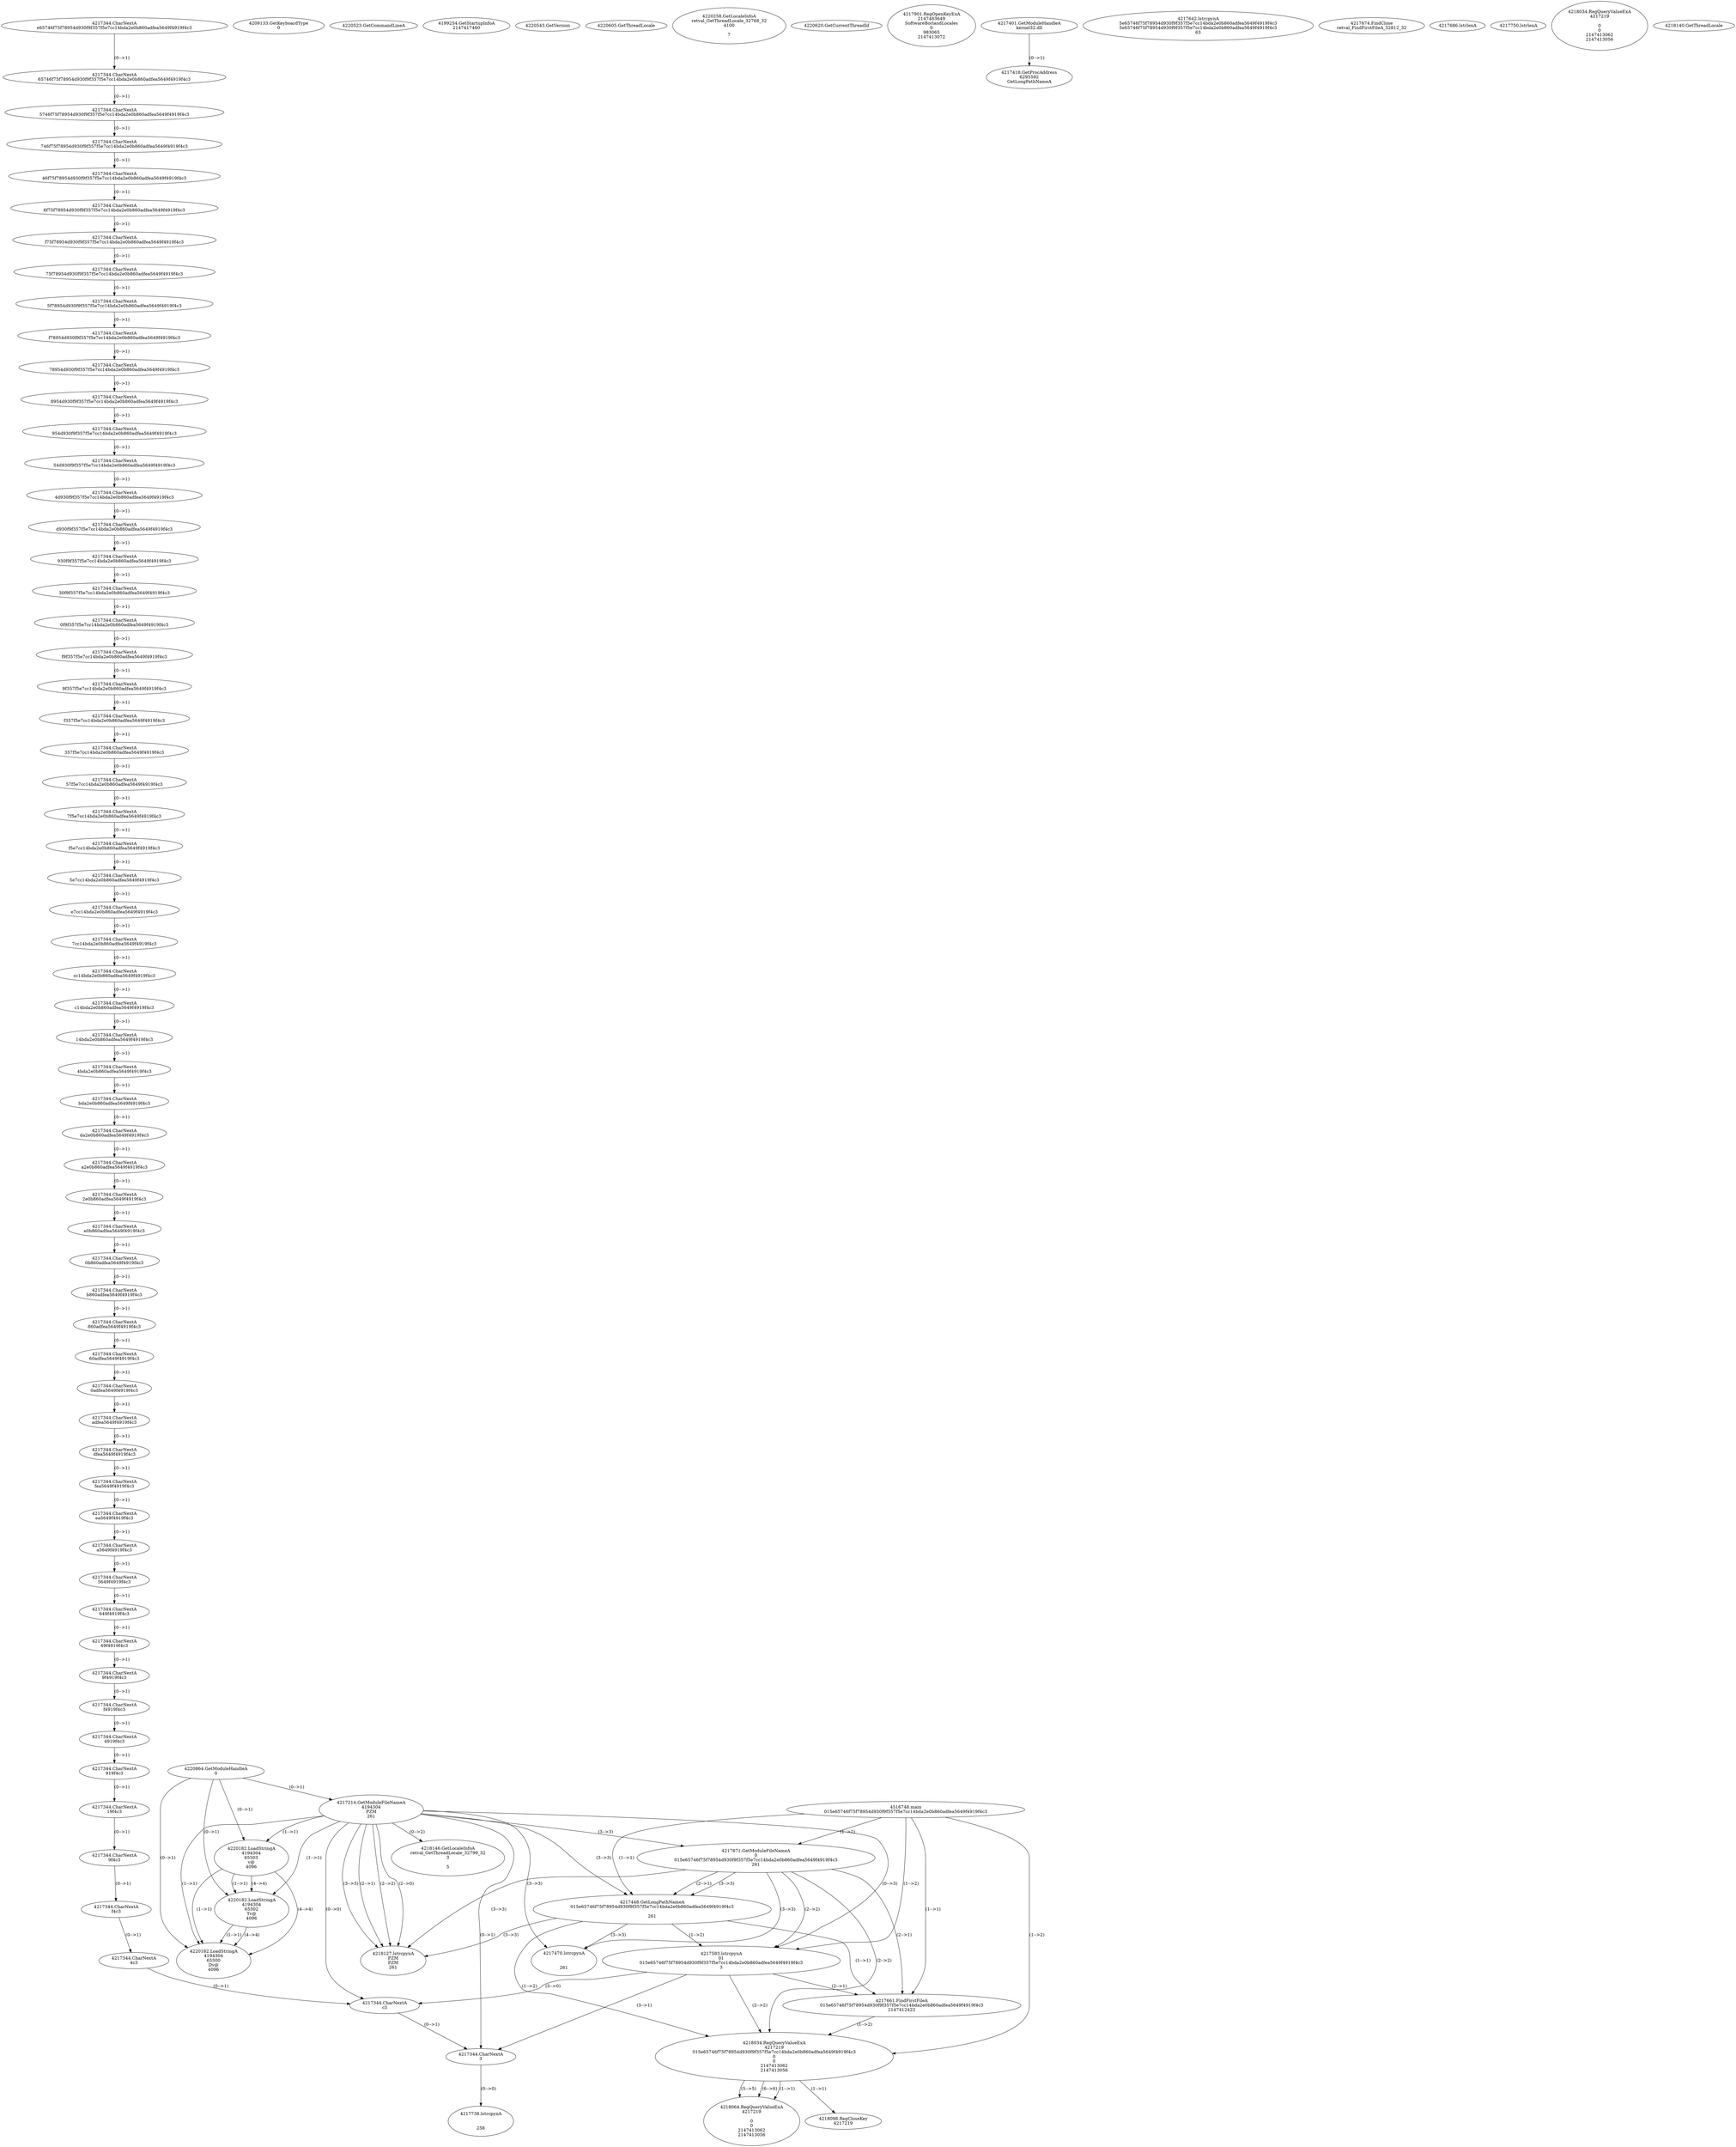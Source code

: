 // Global SCDG with merge call
digraph {
	0 [label="4516748.main
015e65746f75f78954d930f9f357f5e7cc14bda2e0b860adfea5649f4919f4c3"]
	1 [label="4220864.GetModuleHandleA
0"]
	2 [label="4209133.GetKeyboardType
0"]
	3 [label="4220523.GetCommandLineA
"]
	4 [label="4199254.GetStartupInfoA
2147417460"]
	5 [label="4220543.GetVersion
"]
	6 [label="4220605.GetThreadLocale
"]
	7 [label="4220258.GetLocaleInfoA
retval_GetThreadLocale_32768_32
4100

7"]
	8 [label="4220620.GetCurrentThreadId
"]
	9 [label="4217214.GetModuleFileNameA
4194304
PZM
261"]
	1 -> 9 [label="(0-->1)"]
	10 [label="4217871.GetModuleFileNameA
0
015e65746f75f78954d930f9f357f5e7cc14bda2e0b860adfea5649f4919f4c3
261"]
	0 -> 10 [label="(1-->2)"]
	9 -> 10 [label="(3-->3)"]
	11 [label="4217901.RegOpenKeyExA
2147483649
Software\Borland\Locales
0
983065
2147413072"]
	12 [label="4217401.GetModuleHandleA
kernel32.dll"]
	13 [label="4217418.GetProcAddress
6295592
GetLongPathNameA"]
	12 -> 13 [label="(0-->1)"]
	14 [label="4217448.GetLongPathNameA
015e65746f75f78954d930f9f357f5e7cc14bda2e0b860adfea5649f4919f4c3

261"]
	0 -> 14 [label="(1-->1)"]
	10 -> 14 [label="(2-->1)"]
	9 -> 14 [label="(3-->3)"]
	10 -> 14 [label="(3-->3)"]
	15 [label="4217583.lstrcpynA
01
015e65746f75f78954d930f9f357f5e7cc14bda2e0b860adfea5649f4919f4c3
3"]
	0 -> 15 [label="(1-->2)"]
	10 -> 15 [label="(2-->2)"]
	14 -> 15 [label="(1-->2)"]
	9 -> 15 [label="(0-->3)"]
	16 [label="4217344.CharNextA
e65746f75f78954d930f9f357f5e7cc14bda2e0b860adfea5649f4919f4c3"]
	17 [label="4217344.CharNextA
65746f75f78954d930f9f357f5e7cc14bda2e0b860adfea5649f4919f4c3"]
	16 -> 17 [label="(0-->1)"]
	18 [label="4217344.CharNextA
5746f75f78954d930f9f357f5e7cc14bda2e0b860adfea5649f4919f4c3"]
	17 -> 18 [label="(0-->1)"]
	19 [label="4217344.CharNextA
746f75f78954d930f9f357f5e7cc14bda2e0b860adfea5649f4919f4c3"]
	18 -> 19 [label="(0-->1)"]
	20 [label="4217344.CharNextA
46f75f78954d930f9f357f5e7cc14bda2e0b860adfea5649f4919f4c3"]
	19 -> 20 [label="(0-->1)"]
	21 [label="4217344.CharNextA
6f75f78954d930f9f357f5e7cc14bda2e0b860adfea5649f4919f4c3"]
	20 -> 21 [label="(0-->1)"]
	22 [label="4217344.CharNextA
f75f78954d930f9f357f5e7cc14bda2e0b860adfea5649f4919f4c3"]
	21 -> 22 [label="(0-->1)"]
	23 [label="4217344.CharNextA
75f78954d930f9f357f5e7cc14bda2e0b860adfea5649f4919f4c3"]
	22 -> 23 [label="(0-->1)"]
	24 [label="4217344.CharNextA
5f78954d930f9f357f5e7cc14bda2e0b860adfea5649f4919f4c3"]
	23 -> 24 [label="(0-->1)"]
	25 [label="4217344.CharNextA
f78954d930f9f357f5e7cc14bda2e0b860adfea5649f4919f4c3"]
	24 -> 25 [label="(0-->1)"]
	26 [label="4217344.CharNextA
78954d930f9f357f5e7cc14bda2e0b860adfea5649f4919f4c3"]
	25 -> 26 [label="(0-->1)"]
	27 [label="4217344.CharNextA
8954d930f9f357f5e7cc14bda2e0b860adfea5649f4919f4c3"]
	26 -> 27 [label="(0-->1)"]
	28 [label="4217344.CharNextA
954d930f9f357f5e7cc14bda2e0b860adfea5649f4919f4c3"]
	27 -> 28 [label="(0-->1)"]
	29 [label="4217344.CharNextA
54d930f9f357f5e7cc14bda2e0b860adfea5649f4919f4c3"]
	28 -> 29 [label="(0-->1)"]
	30 [label="4217344.CharNextA
4d930f9f357f5e7cc14bda2e0b860adfea5649f4919f4c3"]
	29 -> 30 [label="(0-->1)"]
	31 [label="4217344.CharNextA
d930f9f357f5e7cc14bda2e0b860adfea5649f4919f4c3"]
	30 -> 31 [label="(0-->1)"]
	32 [label="4217344.CharNextA
930f9f357f5e7cc14bda2e0b860adfea5649f4919f4c3"]
	31 -> 32 [label="(0-->1)"]
	33 [label="4217344.CharNextA
30f9f357f5e7cc14bda2e0b860adfea5649f4919f4c3"]
	32 -> 33 [label="(0-->1)"]
	34 [label="4217344.CharNextA
0f9f357f5e7cc14bda2e0b860adfea5649f4919f4c3"]
	33 -> 34 [label="(0-->1)"]
	35 [label="4217344.CharNextA
f9f357f5e7cc14bda2e0b860adfea5649f4919f4c3"]
	34 -> 35 [label="(0-->1)"]
	36 [label="4217344.CharNextA
9f357f5e7cc14bda2e0b860adfea5649f4919f4c3"]
	35 -> 36 [label="(0-->1)"]
	37 [label="4217344.CharNextA
f357f5e7cc14bda2e0b860adfea5649f4919f4c3"]
	36 -> 37 [label="(0-->1)"]
	38 [label="4217344.CharNextA
357f5e7cc14bda2e0b860adfea5649f4919f4c3"]
	37 -> 38 [label="(0-->1)"]
	39 [label="4217344.CharNextA
57f5e7cc14bda2e0b860adfea5649f4919f4c3"]
	38 -> 39 [label="(0-->1)"]
	40 [label="4217344.CharNextA
7f5e7cc14bda2e0b860adfea5649f4919f4c3"]
	39 -> 40 [label="(0-->1)"]
	41 [label="4217344.CharNextA
f5e7cc14bda2e0b860adfea5649f4919f4c3"]
	40 -> 41 [label="(0-->1)"]
	42 [label="4217344.CharNextA
5e7cc14bda2e0b860adfea5649f4919f4c3"]
	41 -> 42 [label="(0-->1)"]
	43 [label="4217344.CharNextA
e7cc14bda2e0b860adfea5649f4919f4c3"]
	42 -> 43 [label="(0-->1)"]
	44 [label="4217344.CharNextA
7cc14bda2e0b860adfea5649f4919f4c3"]
	43 -> 44 [label="(0-->1)"]
	45 [label="4217344.CharNextA
cc14bda2e0b860adfea5649f4919f4c3"]
	44 -> 45 [label="(0-->1)"]
	46 [label="4217344.CharNextA
c14bda2e0b860adfea5649f4919f4c3"]
	45 -> 46 [label="(0-->1)"]
	47 [label="4217344.CharNextA
14bda2e0b860adfea5649f4919f4c3"]
	46 -> 47 [label="(0-->1)"]
	48 [label="4217344.CharNextA
4bda2e0b860adfea5649f4919f4c3"]
	47 -> 48 [label="(0-->1)"]
	49 [label="4217344.CharNextA
bda2e0b860adfea5649f4919f4c3"]
	48 -> 49 [label="(0-->1)"]
	50 [label="4217344.CharNextA
da2e0b860adfea5649f4919f4c3"]
	49 -> 50 [label="(0-->1)"]
	51 [label="4217344.CharNextA
a2e0b860adfea5649f4919f4c3"]
	50 -> 51 [label="(0-->1)"]
	52 [label="4217344.CharNextA
2e0b860adfea5649f4919f4c3"]
	51 -> 52 [label="(0-->1)"]
	53 [label="4217344.CharNextA
e0b860adfea5649f4919f4c3"]
	52 -> 53 [label="(0-->1)"]
	54 [label="4217344.CharNextA
0b860adfea5649f4919f4c3"]
	53 -> 54 [label="(0-->1)"]
	55 [label="4217344.CharNextA
b860adfea5649f4919f4c3"]
	54 -> 55 [label="(0-->1)"]
	56 [label="4217344.CharNextA
860adfea5649f4919f4c3"]
	55 -> 56 [label="(0-->1)"]
	57 [label="4217344.CharNextA
60adfea5649f4919f4c3"]
	56 -> 57 [label="(0-->1)"]
	58 [label="4217344.CharNextA
0adfea5649f4919f4c3"]
	57 -> 58 [label="(0-->1)"]
	59 [label="4217344.CharNextA
adfea5649f4919f4c3"]
	58 -> 59 [label="(0-->1)"]
	60 [label="4217344.CharNextA
dfea5649f4919f4c3"]
	59 -> 60 [label="(0-->1)"]
	61 [label="4217344.CharNextA
fea5649f4919f4c3"]
	60 -> 61 [label="(0-->1)"]
	62 [label="4217344.CharNextA
ea5649f4919f4c3"]
	61 -> 62 [label="(0-->1)"]
	63 [label="4217344.CharNextA
a5649f4919f4c3"]
	62 -> 63 [label="(0-->1)"]
	64 [label="4217344.CharNextA
5649f4919f4c3"]
	63 -> 64 [label="(0-->1)"]
	65 [label="4217344.CharNextA
649f4919f4c3"]
	64 -> 65 [label="(0-->1)"]
	66 [label="4217344.CharNextA
49f4919f4c3"]
	65 -> 66 [label="(0-->1)"]
	67 [label="4217344.CharNextA
9f4919f4c3"]
	66 -> 67 [label="(0-->1)"]
	68 [label="4217344.CharNextA
f4919f4c3"]
	67 -> 68 [label="(0-->1)"]
	69 [label="4217344.CharNextA
4919f4c3"]
	68 -> 69 [label="(0-->1)"]
	70 [label="4217344.CharNextA
919f4c3"]
	69 -> 70 [label="(0-->1)"]
	71 [label="4217344.CharNextA
19f4c3"]
	70 -> 71 [label="(0-->1)"]
	72 [label="4217344.CharNextA
9f4c3"]
	71 -> 72 [label="(0-->1)"]
	73 [label="4217344.CharNextA
f4c3"]
	72 -> 73 [label="(0-->1)"]
	74 [label="4217344.CharNextA
4c3"]
	73 -> 74 [label="(0-->1)"]
	75 [label="4217344.CharNextA
c3"]
	74 -> 75 [label="(0-->1)"]
	9 -> 75 [label="(0-->0)"]
	15 -> 75 [label="(3-->0)"]
	76 [label="4217344.CharNextA
3"]
	9 -> 76 [label="(0-->1)"]
	15 -> 76 [label="(3-->1)"]
	75 -> 76 [label="(0-->1)"]
	77 [label="4217642.lstrcpynA
5e65746f75f78954d930f9f357f5e7cc14bda2e0b860adfea5649f4919f4c3
5e65746f75f78954d930f9f357f5e7cc14bda2e0b860adfea5649f4919f4c3
63"]
	78 [label="4217661.FindFirstFileA
015e65746f75f78954d930f9f357f5e7cc14bda2e0b860adfea5649f4919f4c3
2147412422"]
	0 -> 78 [label="(1-->1)"]
	10 -> 78 [label="(2-->1)"]
	14 -> 78 [label="(1-->1)"]
	15 -> 78 [label="(2-->1)"]
	79 [label="4218034.RegQueryValueExA
4217219
015e65746f75f78954d930f9f357f5e7cc14bda2e0b860adfea5649f4919f4c3
0
0
2147413062
2147413056"]
	0 -> 79 [label="(1-->2)"]
	10 -> 79 [label="(2-->2)"]
	14 -> 79 [label="(1-->2)"]
	15 -> 79 [label="(2-->2)"]
	78 -> 79 [label="(1-->2)"]
	80 [label="4218098.RegCloseKey
4217219"]
	79 -> 80 [label="(1-->1)"]
	81 [label="4218127.lstrcpynA
PZM
PZM
261"]
	9 -> 81 [label="(2-->1)"]
	9 -> 81 [label="(2-->2)"]
	9 -> 81 [label="(3-->3)"]
	10 -> 81 [label="(3-->3)"]
	14 -> 81 [label="(3-->3)"]
	9 -> 81 [label="(2-->0)"]
	82 [label="4218064.RegQueryValueExA
4217219

0
0
2147413062
2147413056"]
	79 -> 82 [label="(1-->1)"]
	79 -> 82 [label="(5-->5)"]
	79 -> 82 [label="(6-->6)"]
	83 [label="4217674.FindClose
retval_FindFirstFileA_32812_32"]
	84 [label="4217686.lstrlenA
"]
	85 [label="4217738.lstrcpynA


258"]
	76 -> 85 [label="(0-->0)"]
	86 [label="4217750.lstrlenA
"]
	87 [label="4217470.lstrcpynA


261"]
	9 -> 87 [label="(3-->3)"]
	10 -> 87 [label="(3-->3)"]
	14 -> 87 [label="(3-->3)"]
	88 [label="4218034.RegQueryValueExA
4217219

0
0
2147413062
2147413056"]
	89 [label="4218140.GetThreadLocale
"]
	90 [label="4218146.GetLocaleInfoA
retval_GetThreadLocale_32799_32
3

5"]
	9 -> 90 [label="(0-->2)"]
	91 [label="4220182.LoadStringA
4194304
65503
\v@
4096"]
	1 -> 91 [label="(0-->1)"]
	9 -> 91 [label="(1-->1)"]
	92 [label="4220182.LoadStringA
4194304
65502
Tv@
4096"]
	1 -> 92 [label="(0-->1)"]
	9 -> 92 [label="(1-->1)"]
	91 -> 92 [label="(1-->1)"]
	91 -> 92 [label="(4-->4)"]
	93 [label="4220182.LoadStringA
4194304
65500
Dv@
4096"]
	1 -> 93 [label="(0-->1)"]
	9 -> 93 [label="(1-->1)"]
	91 -> 93 [label="(1-->1)"]
	92 -> 93 [label="(1-->1)"]
	91 -> 93 [label="(4-->4)"]
	92 -> 93 [label="(4-->4)"]
}
